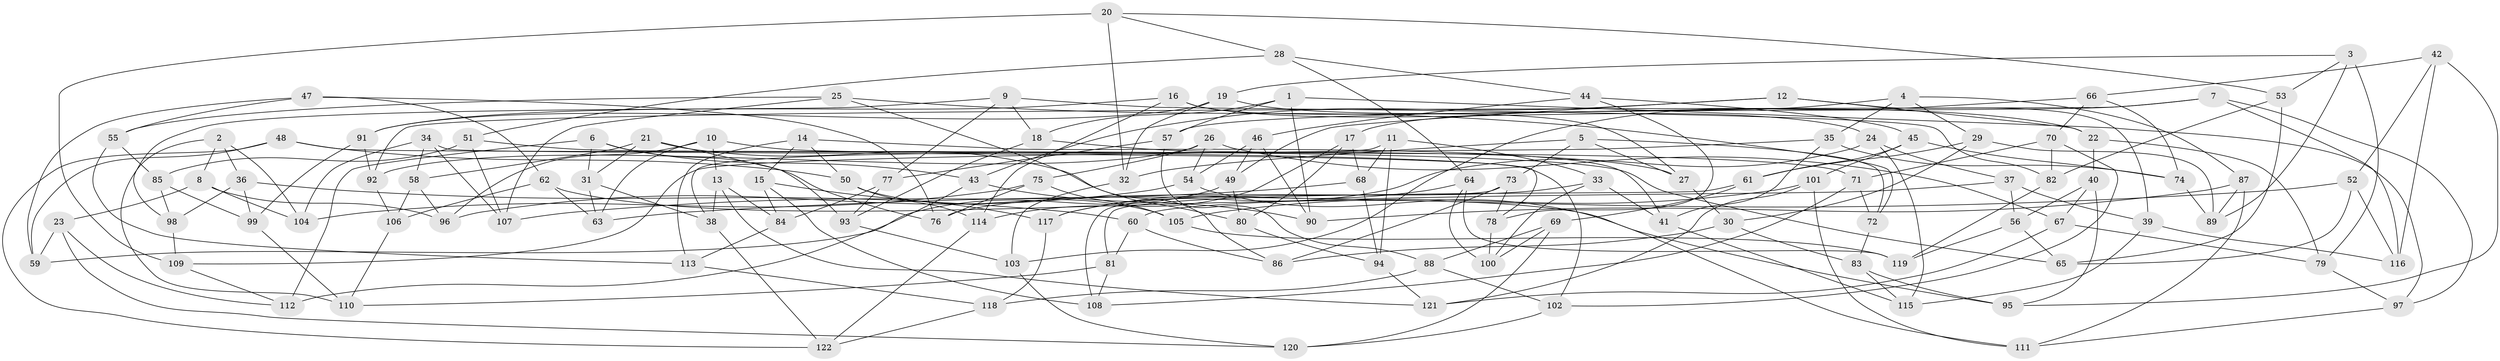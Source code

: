 // Generated by graph-tools (version 1.1) at 2025/50/03/09/25 03:50:46]
// undirected, 122 vertices, 244 edges
graph export_dot {
graph [start="1"]
  node [color=gray90,style=filled];
  1;
  2;
  3;
  4;
  5;
  6;
  7;
  8;
  9;
  10;
  11;
  12;
  13;
  14;
  15;
  16;
  17;
  18;
  19;
  20;
  21;
  22;
  23;
  24;
  25;
  26;
  27;
  28;
  29;
  30;
  31;
  32;
  33;
  34;
  35;
  36;
  37;
  38;
  39;
  40;
  41;
  42;
  43;
  44;
  45;
  46;
  47;
  48;
  49;
  50;
  51;
  52;
  53;
  54;
  55;
  56;
  57;
  58;
  59;
  60;
  61;
  62;
  63;
  64;
  65;
  66;
  67;
  68;
  69;
  70;
  71;
  72;
  73;
  74;
  75;
  76;
  77;
  78;
  79;
  80;
  81;
  82;
  83;
  84;
  85;
  86;
  87;
  88;
  89;
  90;
  91;
  92;
  93;
  94;
  95;
  96;
  97;
  98;
  99;
  100;
  101;
  102;
  103;
  104;
  105;
  106;
  107;
  108;
  109;
  110;
  111;
  112;
  113;
  114;
  115;
  116;
  117;
  118;
  119;
  120;
  121;
  122;
  1 -- 97;
  1 -- 57;
  1 -- 90;
  1 -- 18;
  2 -- 104;
  2 -- 110;
  2 -- 8;
  2 -- 36;
  3 -- 79;
  3 -- 89;
  3 -- 53;
  3 -- 19;
  4 -- 87;
  4 -- 29;
  4 -- 17;
  4 -- 35;
  5 -- 32;
  5 -- 73;
  5 -- 72;
  5 -- 27;
  6 -- 43;
  6 -- 31;
  6 -- 76;
  6 -- 112;
  7 -- 116;
  7 -- 97;
  7 -- 57;
  7 -- 92;
  8 -- 23;
  8 -- 104;
  8 -- 96;
  9 -- 18;
  9 -- 77;
  9 -- 82;
  9 -- 98;
  10 -- 71;
  10 -- 63;
  10 -- 13;
  10 -- 96;
  11 -- 94;
  11 -- 33;
  11 -- 38;
  11 -- 68;
  12 -- 43;
  12 -- 49;
  12 -- 39;
  12 -- 22;
  13 -- 38;
  13 -- 84;
  13 -- 121;
  14 -- 50;
  14 -- 41;
  14 -- 113;
  14 -- 15;
  15 -- 117;
  15 -- 108;
  15 -- 84;
  16 -- 27;
  16 -- 114;
  16 -- 24;
  16 -- 91;
  17 -- 80;
  17 -- 114;
  17 -- 68;
  18 -- 93;
  18 -- 27;
  19 -- 32;
  19 -- 22;
  19 -- 91;
  20 -- 109;
  20 -- 32;
  20 -- 28;
  20 -- 53;
  21 -- 80;
  21 -- 93;
  21 -- 31;
  21 -- 58;
  22 -- 40;
  22 -- 79;
  23 -- 59;
  23 -- 112;
  23 -- 120;
  24 -- 37;
  24 -- 117;
  24 -- 115;
  25 -- 55;
  25 -- 86;
  25 -- 107;
  25 -- 72;
  26 -- 75;
  26 -- 54;
  26 -- 92;
  26 -- 67;
  27 -- 30;
  28 -- 51;
  28 -- 44;
  28 -- 64;
  29 -- 30;
  29 -- 89;
  29 -- 61;
  30 -- 83;
  30 -- 86;
  31 -- 38;
  31 -- 63;
  32 -- 103;
  33 -- 41;
  33 -- 76;
  33 -- 100;
  34 -- 78;
  34 -- 107;
  34 -- 104;
  34 -- 58;
  35 -- 109;
  35 -- 74;
  35 -- 41;
  36 -- 98;
  36 -- 99;
  36 -- 60;
  37 -- 39;
  37 -- 60;
  37 -- 56;
  38 -- 122;
  39 -- 116;
  39 -- 115;
  40 -- 95;
  40 -- 56;
  40 -- 67;
  41 -- 115;
  42 -- 95;
  42 -- 66;
  42 -- 116;
  42 -- 52;
  43 -- 90;
  43 -- 112;
  44 -- 46;
  44 -- 78;
  44 -- 45;
  45 -- 61;
  45 -- 101;
  45 -- 74;
  46 -- 54;
  46 -- 49;
  46 -- 90;
  47 -- 55;
  47 -- 62;
  47 -- 59;
  47 -- 76;
  48 -- 59;
  48 -- 122;
  48 -- 102;
  48 -- 50;
  49 -- 80;
  49 -- 59;
  50 -- 105;
  50 -- 114;
  51 -- 107;
  51 -- 65;
  51 -- 85;
  52 -- 65;
  52 -- 63;
  52 -- 116;
  53 -- 82;
  53 -- 65;
  54 -- 111;
  54 -- 96;
  55 -- 113;
  55 -- 85;
  56 -- 65;
  56 -- 119;
  57 -- 88;
  57 -- 77;
  58 -- 106;
  58 -- 96;
  60 -- 86;
  60 -- 81;
  61 -- 81;
  61 -- 69;
  62 -- 95;
  62 -- 106;
  62 -- 63;
  64 -- 100;
  64 -- 117;
  64 -- 119;
  66 -- 70;
  66 -- 103;
  66 -- 74;
  67 -- 121;
  67 -- 79;
  68 -- 107;
  68 -- 94;
  69 -- 88;
  69 -- 120;
  69 -- 100;
  70 -- 82;
  70 -- 71;
  70 -- 102;
  71 -- 108;
  71 -- 72;
  72 -- 83;
  73 -- 108;
  73 -- 86;
  73 -- 78;
  74 -- 89;
  75 -- 104;
  75 -- 105;
  75 -- 76;
  77 -- 93;
  77 -- 84;
  78 -- 100;
  79 -- 97;
  80 -- 94;
  81 -- 110;
  81 -- 108;
  82 -- 119;
  83 -- 95;
  83 -- 115;
  84 -- 113;
  85 -- 99;
  85 -- 98;
  87 -- 111;
  87 -- 90;
  87 -- 89;
  88 -- 118;
  88 -- 102;
  91 -- 92;
  91 -- 99;
  92 -- 106;
  93 -- 103;
  94 -- 121;
  97 -- 111;
  98 -- 109;
  99 -- 110;
  101 -- 105;
  101 -- 111;
  101 -- 121;
  102 -- 120;
  103 -- 120;
  105 -- 119;
  106 -- 110;
  109 -- 112;
  113 -- 118;
  114 -- 122;
  117 -- 118;
  118 -- 122;
}
